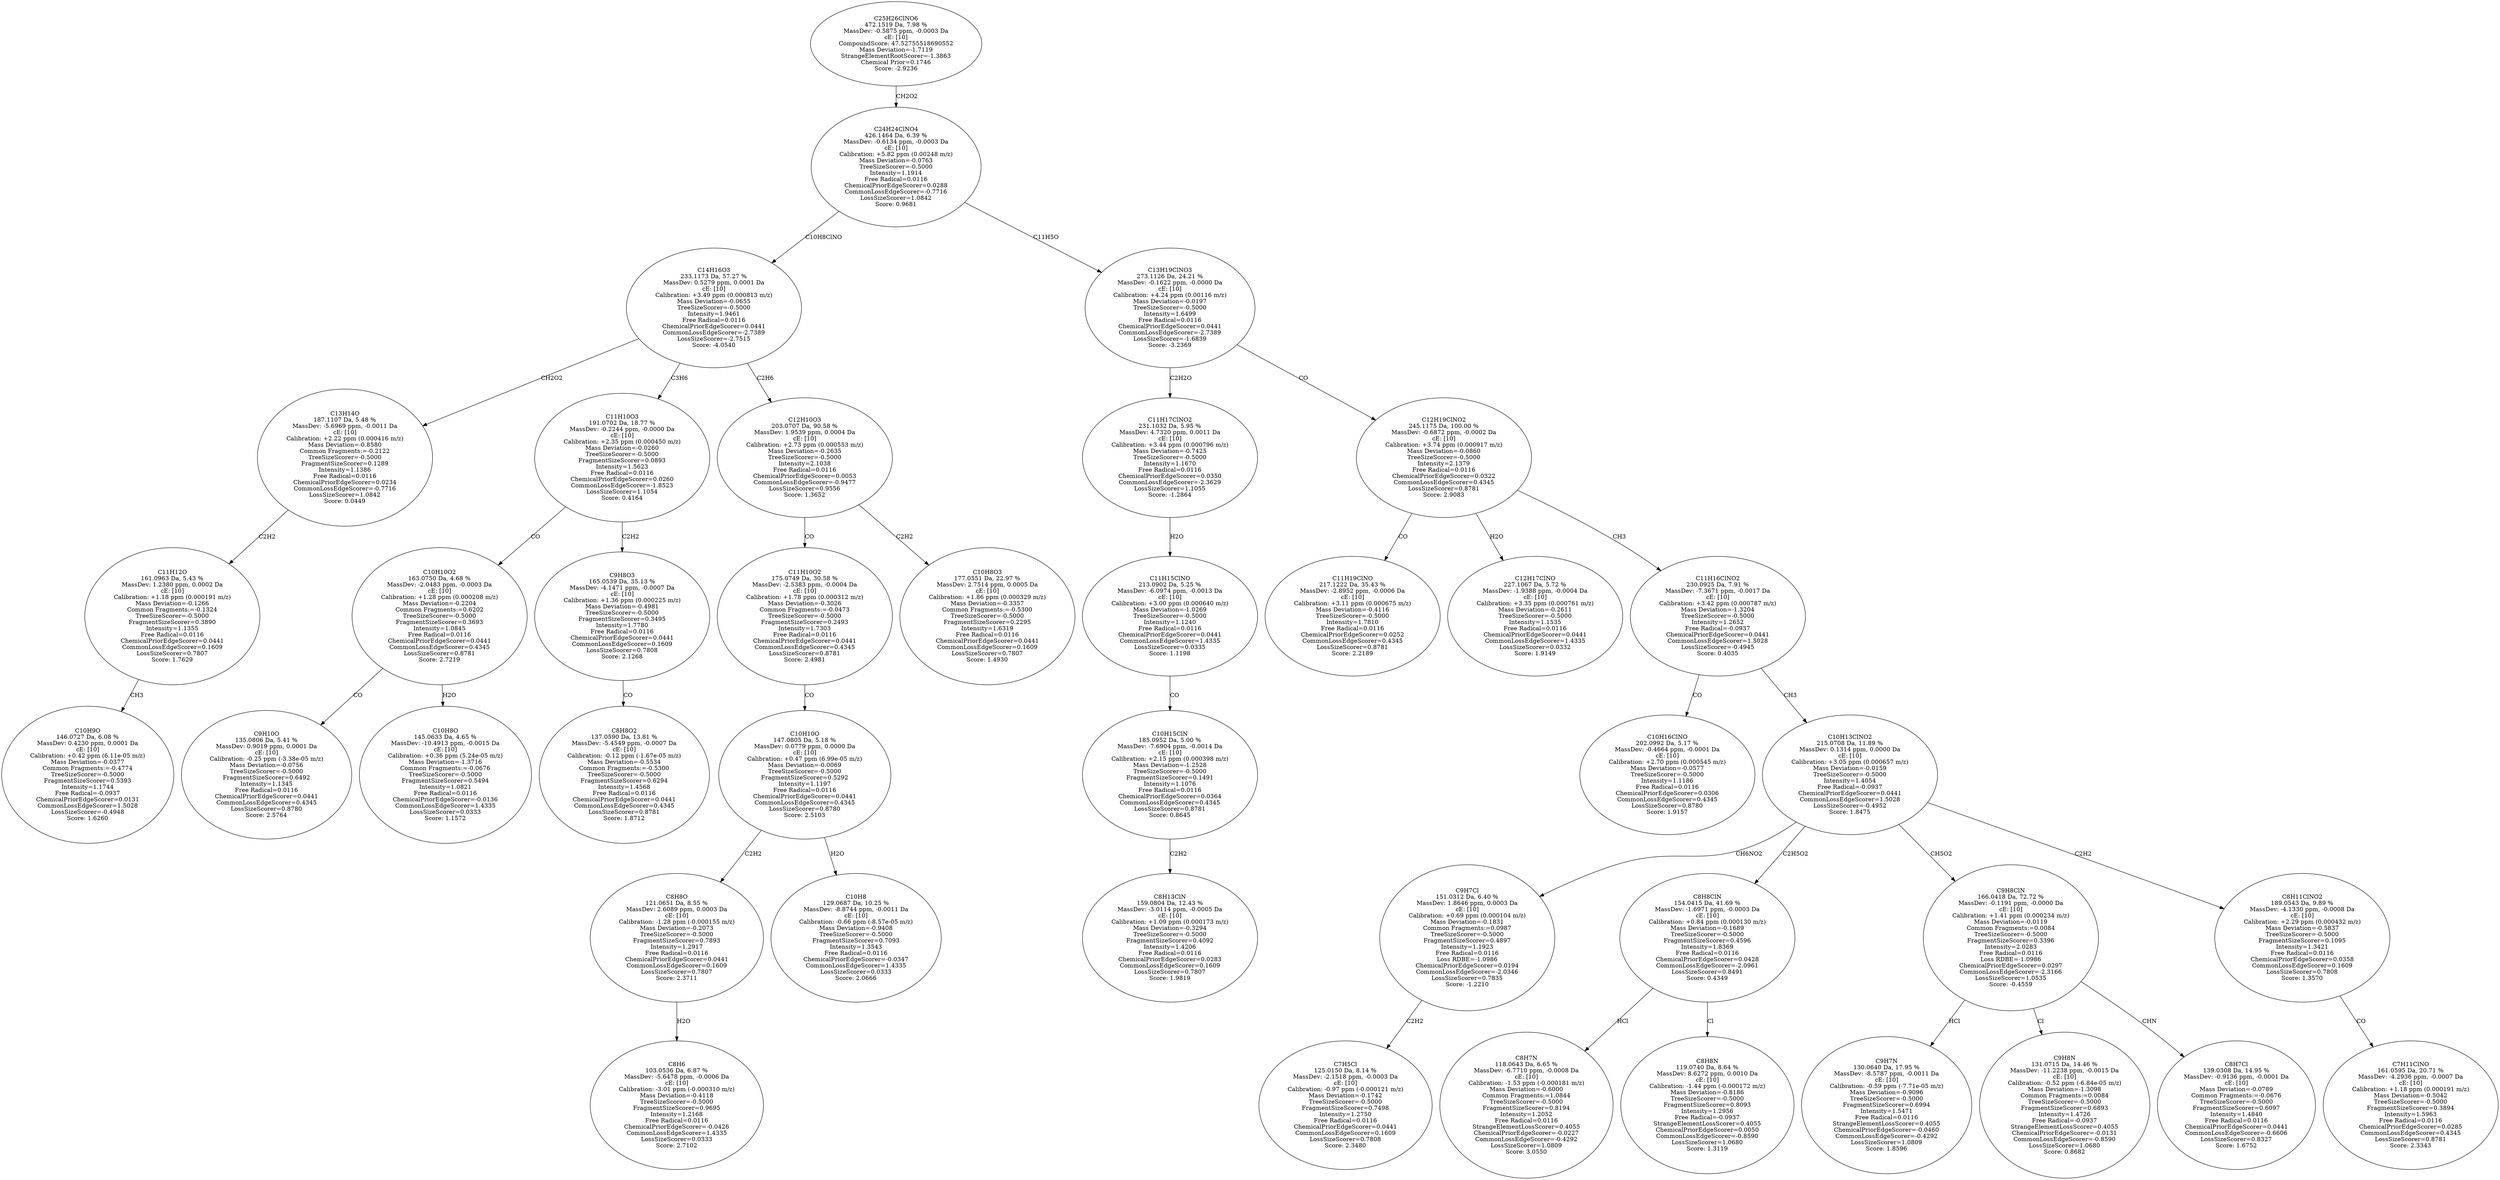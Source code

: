 strict digraph {
v1 [label="C10H9O\n146.0727 Da, 6.08 %\nMassDev: 0.4230 ppm, 0.0001 Da\ncE: [10]\nCalibration: +0.42 ppm (6.11e-05 m/z)\nMass Deviation=-0.0377\nCommon Fragments:=-0.4774\nTreeSizeScorer=-0.5000\nFragmentSizeScorer=0.5393\nIntensity=1.1744\nFree Radical=-0.0937\nChemicalPriorEdgeScorer=0.0131\nCommonLossEdgeScorer=1.5028\nLossSizeScorer=-0.4948\nScore: 1.6260"];
v2 [label="C11H12O\n161.0963 Da, 5.43 %\nMassDev: 1.2380 ppm, 0.0002 Da\ncE: [10]\nCalibration: +1.18 ppm (0.000191 m/z)\nMass Deviation=-0.1266\nCommon Fragments:=-0.1324\nTreeSizeScorer=-0.5000\nFragmentSizeScorer=0.3890\nIntensity=1.1355\nFree Radical=0.0116\nChemicalPriorEdgeScorer=0.0441\nCommonLossEdgeScorer=0.1609\nLossSizeScorer=0.7807\nScore: 1.7629"];
v3 [label="C13H14O\n187.1107 Da, 5.48 %\nMassDev: -5.6969 ppm, -0.0011 Da\ncE: [10]\nCalibration: +2.22 ppm (0.000416 m/z)\nMass Deviation=-0.8580\nCommon Fragments:=-0.2122\nTreeSizeScorer=-0.5000\nFragmentSizeScorer=0.1289\nIntensity=1.1386\nFree Radical=0.0116\nChemicalPriorEdgeScorer=0.0234\nCommonLossEdgeScorer=-0.7716\nLossSizeScorer=1.0842\nScore: 0.0449"];
v4 [label="C9H10O\n135.0806 Da, 5.41 %\nMassDev: 0.9019 ppm, 0.0001 Da\ncE: [10]\nCalibration: -0.25 ppm (-3.38e-05 m/z)\nMass Deviation=-0.0756\nTreeSizeScorer=-0.5000\nFragmentSizeScorer=0.6492\nIntensity=1.1345\nFree Radical=0.0116\nChemicalPriorEdgeScorer=0.0441\nCommonLossEdgeScorer=0.4345\nLossSizeScorer=0.8780\nScore: 2.5764"];
v5 [label="C10H8O\n145.0633 Da, 4.65 %\nMassDev: -10.4913 ppm, -0.0015 Da\ncE: [10]\nCalibration: +0.36 ppm (5.24e-05 m/z)\nMass Deviation=-1.3716\nCommon Fragments:=-0.0676\nTreeSizeScorer=-0.5000\nFragmentSizeScorer=0.5494\nIntensity=1.0821\nFree Radical=0.0116\nChemicalPriorEdgeScorer=-0.0136\nCommonLossEdgeScorer=1.4335\nLossSizeScorer=0.0333\nScore: 1.1572"];
v6 [label="C10H10O2\n163.0750 Da, 4.68 %\nMassDev: -2.0483 ppm, -0.0003 Da\ncE: [10]\nCalibration: +1.28 ppm (0.000208 m/z)\nMass Deviation=-0.2204\nCommon Fragments:=0.6202\nTreeSizeScorer=-0.5000\nFragmentSizeScorer=0.3693\nIntensity=1.0845\nFree Radical=0.0116\nChemicalPriorEdgeScorer=0.0441\nCommonLossEdgeScorer=0.4345\nLossSizeScorer=0.8781\nScore: 2.7219"];
v7 [label="C8H8O2\n137.0590 Da, 13.81 %\nMassDev: -5.4549 ppm, -0.0007 Da\ncE: [10]\nCalibration: -0.12 ppm (-1.67e-05 m/z)\nMass Deviation=-0.5534\nCommon Fragments:=-0.5300\nTreeSizeScorer=-0.5000\nFragmentSizeScorer=0.6294\nIntensity=1.4568\nFree Radical=0.0116\nChemicalPriorEdgeScorer=0.0441\nCommonLossEdgeScorer=0.4345\nLossSizeScorer=0.8781\nScore: 1.8712"];
v8 [label="C9H8O3\n165.0539 Da, 35.13 %\nMassDev: -4.1471 ppm, -0.0007 Da\ncE: [10]\nCalibration: +1.36 ppm (0.000225 m/z)\nMass Deviation=-0.4981\nTreeSizeScorer=-0.5000\nFragmentSizeScorer=0.3495\nIntensity=1.7780\nFree Radical=0.0116\nChemicalPriorEdgeScorer=0.0441\nCommonLossEdgeScorer=0.1609\nLossSizeScorer=0.7808\nScore: 2.1268"];
v9 [label="C11H10O3\n191.0702 Da, 18.77 %\nMassDev: -0.2244 ppm, -0.0000 Da\ncE: [10]\nCalibration: +2.35 ppm (0.000450 m/z)\nMass Deviation=-0.0260\nTreeSizeScorer=-0.5000\nFragmentSizeScorer=0.0893\nIntensity=1.5623\nFree Radical=0.0116\nChemicalPriorEdgeScorer=0.0260\nCommonLossEdgeScorer=-1.8523\nLossSizeScorer=1.1054\nScore: 0.4164"];
v10 [label="C8H6\n103.0536 Da, 6.87 %\nMassDev: -5.6478 ppm, -0.0006 Da\ncE: [10]\nCalibration: -3.01 ppm (-0.000310 m/z)\nMass Deviation=-0.4118\nTreeSizeScorer=-0.5000\nFragmentSizeScorer=0.9695\nIntensity=1.2168\nFree Radical=0.0116\nChemicalPriorEdgeScorer=-0.0426\nCommonLossEdgeScorer=1.4335\nLossSizeScorer=0.0333\nScore: 2.7102"];
v11 [label="C8H8O\n121.0651 Da, 8.55 %\nMassDev: 2.6089 ppm, 0.0003 Da\ncE: [10]\nCalibration: -1.28 ppm (-0.000155 m/z)\nMass Deviation=-0.2073\nTreeSizeScorer=-0.5000\nFragmentSizeScorer=0.7893\nIntensity=1.2917\nFree Radical=0.0116\nChemicalPriorEdgeScorer=0.0441\nCommonLossEdgeScorer=0.1609\nLossSizeScorer=0.7807\nScore: 2.3711"];
v12 [label="C10H8\n129.0687 Da, 10.25 %\nMassDev: -8.8744 ppm, -0.0011 Da\ncE: [10]\nCalibration: -0.66 ppm (-8.57e-05 m/z)\nMass Deviation=-0.9408\nTreeSizeScorer=-0.5000\nFragmentSizeScorer=0.7093\nIntensity=1.3543\nFree Radical=0.0116\nChemicalPriorEdgeScorer=-0.0347\nCommonLossEdgeScorer=1.4335\nLossSizeScorer=0.0333\nScore: 2.0666"];
v13 [label="C10H10O\n147.0805 Da, 5.18 %\nMassDev: 0.0779 ppm, 0.0000 Da\ncE: [10]\nCalibration: +0.47 ppm (6.99e-05 m/z)\nMass Deviation=-0.0069\nTreeSizeScorer=-0.5000\nFragmentSizeScorer=0.5292\nIntensity=1.1197\nFree Radical=0.0116\nChemicalPriorEdgeScorer=0.0441\nCommonLossEdgeScorer=0.4345\nLossSizeScorer=0.8780\nScore: 2.5103"];
v14 [label="C11H10O2\n175.0749 Da, 30.58 %\nMassDev: -2.5383 ppm, -0.0004 Da\ncE: [10]\nCalibration: +1.78 ppm (0.000312 m/z)\nMass Deviation=-0.3026\nCommon Fragments:=-0.0473\nTreeSizeScorer=-0.5000\nFragmentSizeScorer=0.2493\nIntensity=1.7303\nFree Radical=0.0116\nChemicalPriorEdgeScorer=0.0441\nCommonLossEdgeScorer=0.4345\nLossSizeScorer=0.8781\nScore: 2.4981"];
v15 [label="C10H8O3\n177.0551 Da, 22.97 %\nMassDev: 2.7514 ppm, 0.0005 Da\ncE: [10]\nCalibration: +1.86 ppm (0.000329 m/z)\nMass Deviation=-0.3357\nCommon Fragments:=-0.5300\nTreeSizeScorer=-0.5000\nFragmentSizeScorer=0.2295\nIntensity=1.6319\nFree Radical=0.0116\nChemicalPriorEdgeScorer=0.0441\nCommonLossEdgeScorer=0.1609\nLossSizeScorer=0.7807\nScore: 1.4930"];
v16 [label="C12H10O3\n203.0707 Da, 90.58 %\nMassDev: 1.9539 ppm, 0.0004 Da\ncE: [10]\nCalibration: +2.73 ppm (0.000553 m/z)\nMass Deviation=-0.2635\nTreeSizeScorer=-0.5000\nIntensity=2.1038\nFree Radical=0.0116\nChemicalPriorEdgeScorer=0.0053\nCommonLossEdgeScorer=-0.9477\nLossSizeScorer=0.9556\nScore: 1.3652"];
v17 [label="C14H16O3\n233.1173 Da, 57.27 %\nMassDev: 0.5279 ppm, 0.0001 Da\ncE: [10]\nCalibration: +3.49 ppm (0.000813 m/z)\nMass Deviation=-0.0655\nTreeSizeScorer=-0.5000\nIntensity=1.9461\nFree Radical=0.0116\nChemicalPriorEdgeScorer=0.0441\nCommonLossEdgeScorer=-2.7389\nLossSizeScorer=-2.7515\nScore: -4.0540"];
v18 [label="C8H13ClN\n159.0804 Da, 12.43 %\nMassDev: -3.0114 ppm, -0.0005 Da\ncE: [10]\nCalibration: +1.09 ppm (0.000173 m/z)\nMass Deviation=-0.3294\nTreeSizeScorer=-0.5000\nFragmentSizeScorer=0.4092\nIntensity=1.4206\nFree Radical=0.0116\nChemicalPriorEdgeScorer=0.0283\nCommonLossEdgeScorer=0.1609\nLossSizeScorer=0.7807\nScore: 1.9819"];
v19 [label="C10H15ClN\n185.0952 Da, 5.00 %\nMassDev: -7.6904 ppm, -0.0014 Da\ncE: [10]\nCalibration: +2.15 ppm (0.000398 m/z)\nMass Deviation=-1.2528\nTreeSizeScorer=-0.5000\nFragmentSizeScorer=0.1491\nIntensity=1.1076\nFree Radical=0.0116\nChemicalPriorEdgeScorer=0.0364\nCommonLossEdgeScorer=0.4345\nLossSizeScorer=0.8781\nScore: 0.8645"];
v20 [label="C11H15ClNO\n213.0902 Da, 5.25 %\nMassDev: -6.0974 ppm, -0.0013 Da\ncE: [10]\nCalibration: +3.00 ppm (0.000640 m/z)\nMass Deviation=-1.0269\nTreeSizeScorer=-0.5000\nIntensity=1.1240\nFree Radical=0.0116\nChemicalPriorEdgeScorer=0.0441\nCommonLossEdgeScorer=1.4335\nLossSizeScorer=0.0335\nScore: 1.1198"];
v21 [label="C11H17ClNO2\n231.1032 Da, 5.95 %\nMassDev: 4.7320 ppm, 0.0011 Da\ncE: [10]\nCalibration: +3.44 ppm (0.000796 m/z)\nMass Deviation=-0.7425\nTreeSizeScorer=-0.5000\nIntensity=1.1670\nFree Radical=0.0116\nChemicalPriorEdgeScorer=0.0350\nCommonLossEdgeScorer=-2.3629\nLossSizeScorer=1.1055\nScore: -1.2864"];
v22 [label="C11H19ClNO\n217.1222 Da, 35.43 %\nMassDev: -2.8952 ppm, -0.0006 Da\ncE: [10]\nCalibration: +3.11 ppm (0.000675 m/z)\nMass Deviation=-0.4116\nTreeSizeScorer=-0.5000\nIntensity=1.7810\nFree Radical=0.0116\nChemicalPriorEdgeScorer=0.0252\nCommonLossEdgeScorer=0.4345\nLossSizeScorer=0.8781\nScore: 2.2189"];
v23 [label="C12H17ClNO\n227.1067 Da, 5.72 %\nMassDev: -1.9388 ppm, -0.0004 Da\ncE: [10]\nCalibration: +3.35 ppm (0.000761 m/z)\nMass Deviation=-0.2611\nTreeSizeScorer=-0.5000\nIntensity=1.1535\nFree Radical=0.0116\nChemicalPriorEdgeScorer=0.0441\nCommonLossEdgeScorer=1.4335\nLossSizeScorer=0.0332\nScore: 1.9149"];
v24 [label="C10H16ClNO\n202.0992 Da, 5.17 %\nMassDev: -0.4664 ppm, -0.0001 Da\ncE: [10]\nCalibration: +2.70 ppm (0.000545 m/z)\nMass Deviation=-0.0577\nTreeSizeScorer=-0.5000\nIntensity=1.1186\nFree Radical=0.0116\nChemicalPriorEdgeScorer=0.0306\nCommonLossEdgeScorer=0.4345\nLossSizeScorer=0.8780\nScore: 1.9157"];
v25 [label="C7H5Cl\n125.0150 Da, 8.14 %\nMassDev: -2.1518 ppm, -0.0003 Da\ncE: [10]\nCalibration: -0.97 ppm (-0.000121 m/z)\nMass Deviation=-0.1742\nTreeSizeScorer=-0.5000\nFragmentSizeScorer=0.7498\nIntensity=1.2750\nFree Radical=0.0116\nChemicalPriorEdgeScorer=0.0441\nCommonLossEdgeScorer=0.1609\nLossSizeScorer=0.7808\nScore: 2.3480"];
v26 [label="C9H7Cl\n151.0312 Da, 6.40 %\nMassDev: 1.8646 ppm, 0.0003 Da\ncE: [10]\nCalibration: +0.69 ppm (0.000104 m/z)\nMass Deviation=-0.1831\nCommon Fragments:=0.0987\nTreeSizeScorer=-0.5000\nFragmentSizeScorer=0.4897\nIntensity=1.1923\nFree Radical=0.0116\nLoss RDBE=-1.0986\nChemicalPriorEdgeScorer=0.0194\nCommonLossEdgeScorer=-2.0346\nLossSizeScorer=0.7835\nScore: -1.2210"];
v27 [label="C8H7N\n118.0643 Da, 6.65 %\nMassDev: -6.7710 ppm, -0.0008 Da\ncE: [10]\nCalibration: -1.53 ppm (-0.000181 m/z)\nMass Deviation=-0.6000\nCommon Fragments:=1.0844\nTreeSizeScorer=-0.5000\nFragmentSizeScorer=0.8194\nIntensity=1.2052\nFree Radical=0.0116\nStrangeElementLossScorer=0.4055\nChemicalPriorEdgeScorer=-0.0227\nCommonLossEdgeScorer=-0.4292\nLossSizeScorer=1.0809\nScore: 3.0550"];
v28 [label="C8H8N\n119.0740 Da, 8.64 %\nMassDev: 8.6272 ppm, 0.0010 Da\ncE: [10]\nCalibration: -1.44 ppm (-0.000172 m/z)\nMass Deviation=-0.8186\nTreeSizeScorer=-0.5000\nFragmentSizeScorer=0.8093\nIntensity=1.2956\nFree Radical=-0.0937\nStrangeElementLossScorer=0.4055\nChemicalPriorEdgeScorer=0.0050\nCommonLossEdgeScorer=-0.8590\nLossSizeScorer=1.0680\nScore: 1.3119"];
v29 [label="C8H8ClN\n154.0415 Da, 41.69 %\nMassDev: -1.6971 ppm, -0.0003 Da\ncE: [10]\nCalibration: +0.84 ppm (0.000130 m/z)\nMass Deviation=-0.1689\nTreeSizeScorer=-0.5000\nFragmentSizeScorer=0.4596\nIntensity=1.8369\nFree Radical=0.0116\nChemicalPriorEdgeScorer=0.0428\nCommonLossEdgeScorer=-2.0961\nLossSizeScorer=0.8491\nScore: 0.4349"];
v30 [label="C9H7N\n130.0640 Da, 17.95 %\nMassDev: -8.5787 ppm, -0.0011 Da\ncE: [10]\nCalibration: -0.59 ppm (-7.71e-05 m/z)\nMass Deviation=-0.9096\nTreeSizeScorer=-0.5000\nFragmentSizeScorer=0.6994\nIntensity=1.5471\nFree Radical=0.0116\nStrangeElementLossScorer=0.4055\nChemicalPriorEdgeScorer=-0.0460\nCommonLossEdgeScorer=-0.4292\nLossSizeScorer=1.0809\nScore: 1.8596"];
v31 [label="C9H8N\n131.0715 Da, 14.46 %\nMassDev: -11.2238 ppm, -0.0015 Da\ncE: [10]\nCalibration: -0.52 ppm (-6.84e-05 m/z)\nMass Deviation=-1.3098\nCommon Fragments:=0.0084\nTreeSizeScorer=-0.5000\nFragmentSizeScorer=0.6893\nIntensity=1.4726\nFree Radical=-0.0937\nStrangeElementLossScorer=0.4055\nChemicalPriorEdgeScorer=-0.0131\nCommonLossEdgeScorer=-0.8590\nLossSizeScorer=1.0680\nScore: 0.8682"];
v32 [label="C8H7Cl\n139.0308 Da, 14.95 %\nMassDev: -0.9136 ppm, -0.0001 Da\ncE: [10]\nMass Deviation=-0.0789\nCommon Fragments:=-0.0676\nTreeSizeScorer=-0.5000\nFragmentSizeScorer=0.6097\nIntensity=1.4840\nFree Radical=0.0116\nChemicalPriorEdgeScorer=0.0441\nCommonLossEdgeScorer=-0.6606\nLossSizeScorer=0.8327\nScore: 1.6752"];
v33 [label="C9H8ClN\n166.0418 Da, 72.72 %\nMassDev: -0.1191 ppm, -0.0000 Da\ncE: [10]\nCalibration: +1.41 ppm (0.000234 m/z)\nMass Deviation=-0.0119\nCommon Fragments:=0.0084\nTreeSizeScorer=-0.5000\nFragmentSizeScorer=0.3396\nIntensity=2.0283\nFree Radical=0.0116\nLoss RDBE=-1.0986\nChemicalPriorEdgeScorer=0.0297\nCommonLossEdgeScorer=-2.3166\nLossSizeScorer=1.0535\nScore: -0.4559"];
v34 [label="C7H11ClNO\n161.0595 Da, 20.71 %\nMassDev: -4.2936 ppm, -0.0007 Da\ncE: [10]\nCalibration: +1.18 ppm (0.000191 m/z)\nMass Deviation=-0.5042\nTreeSizeScorer=-0.5000\nFragmentSizeScorer=0.3894\nIntensity=1.5963\nFree Radical=0.0116\nChemicalPriorEdgeScorer=0.0285\nCommonLossEdgeScorer=0.4345\nLossSizeScorer=0.8781\nScore: 2.3343"];
v35 [label="C8H11ClNO2\n189.0543 Da, 9.89 %\nMassDev: -4.1330 ppm, -0.0008 Da\ncE: [10]\nCalibration: +2.29 ppm (0.000432 m/z)\nMass Deviation=-0.5837\nTreeSizeScorer=-0.5000\nFragmentSizeScorer=0.1095\nIntensity=1.3421\nFree Radical=0.0116\nChemicalPriorEdgeScorer=0.0358\nCommonLossEdgeScorer=0.1609\nLossSizeScorer=0.7808\nScore: 1.3570"];
v36 [label="C10H13ClNO2\n215.0708 Da, 11.89 %\nMassDev: 0.1314 ppm, 0.0000 Da\ncE: [10]\nCalibration: +3.05 ppm (0.000657 m/z)\nMass Deviation=-0.0159\nTreeSizeScorer=-0.5000\nIntensity=1.4054\nFree Radical=-0.0937\nChemicalPriorEdgeScorer=0.0441\nCommonLossEdgeScorer=1.5028\nLossSizeScorer=-0.4952\nScore: 1.8475"];
v37 [label="C11H16ClNO2\n230.0925 Da, 7.91 %\nMassDev: -7.3671 ppm, -0.0017 Da\ncE: [10]\nCalibration: +3.42 ppm (0.000787 m/z)\nMass Deviation=-1.3204\nTreeSizeScorer=-0.5000\nIntensity=1.2652\nFree Radical=-0.0937\nChemicalPriorEdgeScorer=0.0441\nCommonLossEdgeScorer=1.5028\nLossSizeScorer=-0.4945\nScore: 0.4035"];
v38 [label="C12H19ClNO2\n245.1175 Da, 100.00 %\nMassDev: -0.6872 ppm, -0.0002 Da\ncE: [10]\nCalibration: +3.74 ppm (0.000917 m/z)\nMass Deviation=-0.0860\nTreeSizeScorer=-0.5000\nIntensity=2.1379\nFree Radical=0.0116\nChemicalPriorEdgeScorer=0.0322\nCommonLossEdgeScorer=0.4345\nLossSizeScorer=0.8781\nScore: 2.9083"];
v39 [label="C13H19ClNO3\n273.1126 Da, 24.21 %\nMassDev: -0.1622 ppm, -0.0000 Da\ncE: [10]\nCalibration: +4.24 ppm (0.00116 m/z)\nMass Deviation=-0.0197\nTreeSizeScorer=-0.5000\nIntensity=1.6499\nFree Radical=0.0116\nChemicalPriorEdgeScorer=0.0441\nCommonLossEdgeScorer=-2.7389\nLossSizeScorer=-1.6839\nScore: -3.2369"];
v40 [label="C24H24ClNO4\n426.1464 Da, 6.39 %\nMassDev: -0.6134 ppm, -0.0003 Da\ncE: [10]\nCalibration: +5.82 ppm (0.00248 m/z)\nMass Deviation=-0.0763\nTreeSizeScorer=-0.5000\nIntensity=1.1914\nFree Radical=0.0116\nChemicalPriorEdgeScorer=0.0288\nCommonLossEdgeScorer=-0.7716\nLossSizeScorer=1.0842\nScore: 0.9681"];
v41 [label="C25H26ClNO6\n472.1519 Da, 7.98 %\nMassDev: -0.5875 ppm, -0.0003 Da\ncE: [10]\nCompoundScore: 47.52755518690552\nMass Deviation=-1.7119\nStrangeElementRootScorer=-1.3863\nChemical Prior=0.1746\nScore: -2.9236"];
v2 -> v1 [label="CH3"];
v3 -> v2 [label="C2H2"];
v17 -> v3 [label="CH2O2"];
v6 -> v4 [label="CO"];
v6 -> v5 [label="H2O"];
v9 -> v6 [label="CO"];
v8 -> v7 [label="CO"];
v9 -> v8 [label="C2H2"];
v17 -> v9 [label="C3H6"];
v11 -> v10 [label="H2O"];
v13 -> v11 [label="C2H2"];
v13 -> v12 [label="H2O"];
v14 -> v13 [label="CO"];
v16 -> v14 [label="CO"];
v16 -> v15 [label="C2H2"];
v17 -> v16 [label="C2H6"];
v40 -> v17 [label="C10H8ClNO"];
v19 -> v18 [label="C2H2"];
v20 -> v19 [label="CO"];
v21 -> v20 [label="H2O"];
v39 -> v21 [label="C2H2O"];
v38 -> v22 [label="CO"];
v38 -> v23 [label="H2O"];
v37 -> v24 [label="CO"];
v26 -> v25 [label="C2H2"];
v36 -> v26 [label="CH6NO2"];
v29 -> v27 [label="HCl"];
v29 -> v28 [label="Cl"];
v36 -> v29 [label="C2H5O2"];
v33 -> v30 [label="HCl"];
v33 -> v31 [label="Cl"];
v33 -> v32 [label="CHN"];
v36 -> v33 [label="CH5O2"];
v35 -> v34 [label="CO"];
v36 -> v35 [label="C2H2"];
v37 -> v36 [label="CH3"];
v38 -> v37 [label="CH3"];
v39 -> v38 [label="CO"];
v40 -> v39 [label="C11H5O"];
v41 -> v40 [label="CH2O2"];
}